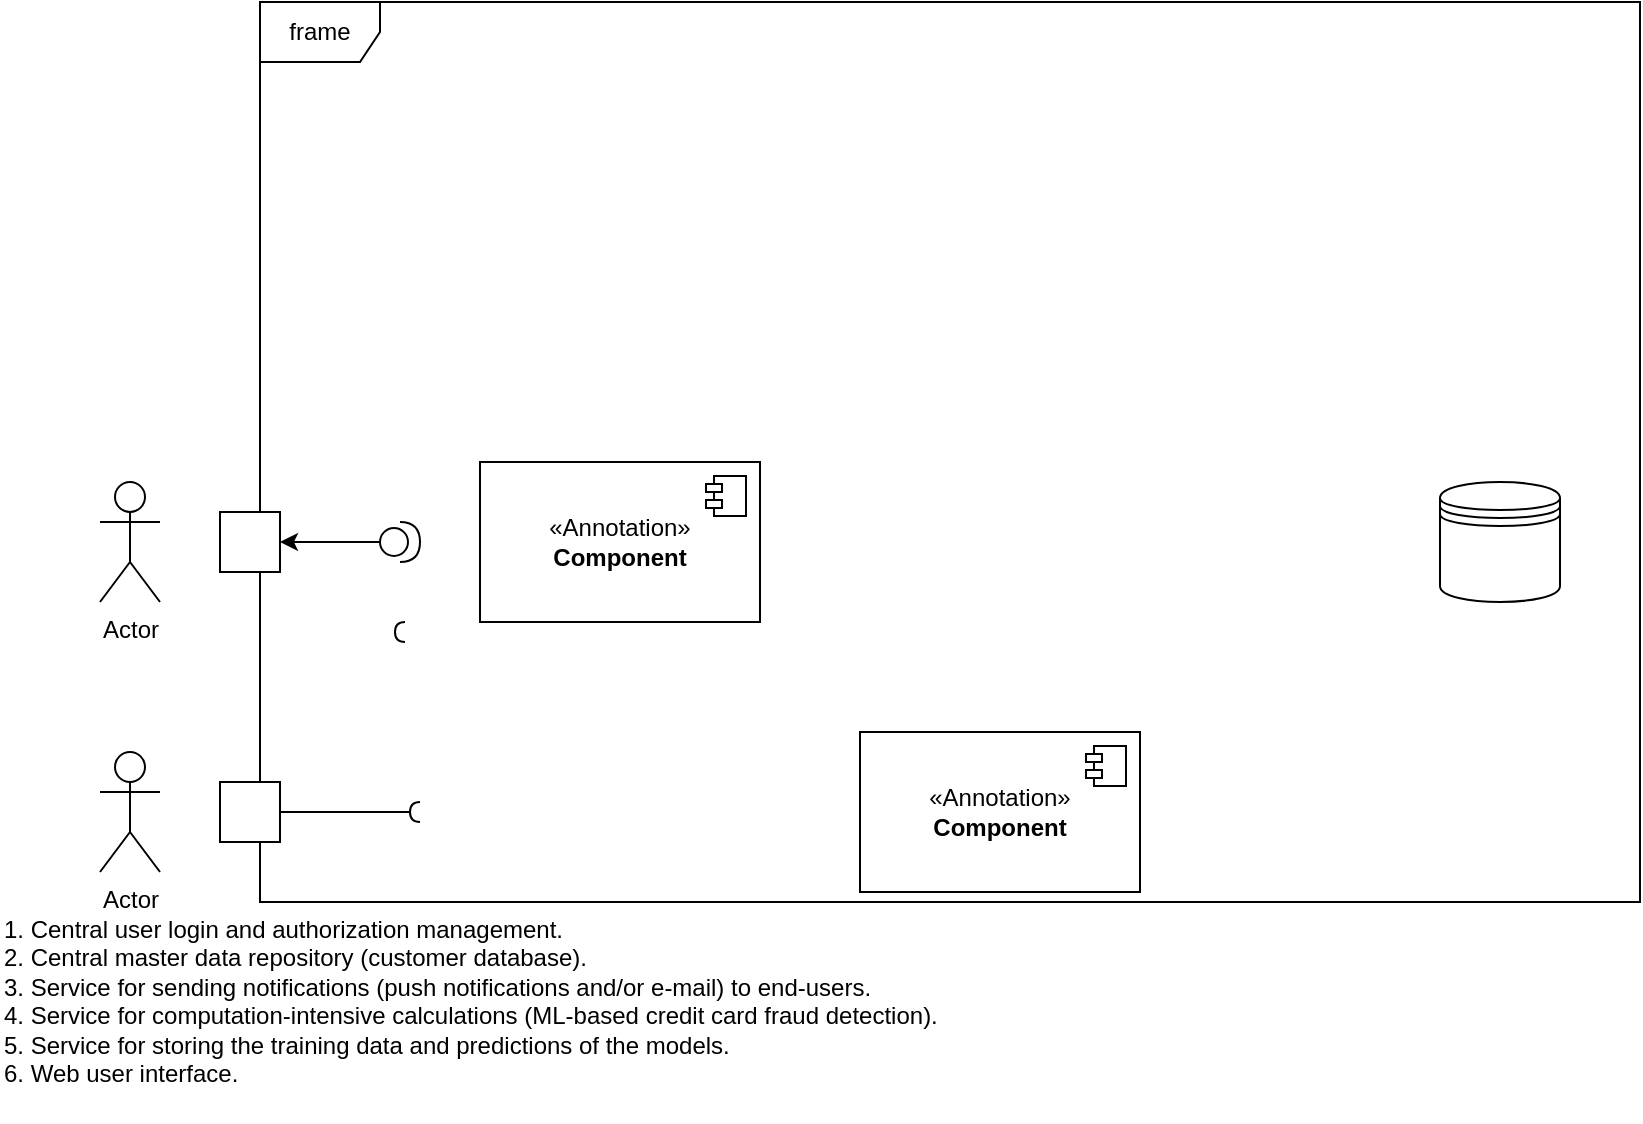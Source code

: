 <mxfile version="26.1.0">
  <diagram name="Page-1" id="Y1ZIsI3cRYYdyz1xf9G5">
    <mxGraphModel dx="1121" dy="754" grid="1" gridSize="10" guides="1" tooltips="1" connect="1" arrows="1" fold="1" page="1" pageScale="1" pageWidth="827" pageHeight="1169" math="0" shadow="0">
      <root>
        <mxCell id="0" />
        <mxCell id="1" parent="0" />
        <mxCell id="VDTbSuDfrLie9FOIhOC3-1" value="Actor" style="shape=umlActor;verticalLabelPosition=bottom;verticalAlign=top;html=1;outlineConnect=0;" vertex="1" parent="1">
          <mxGeometry x="120" y="260" width="30" height="60" as="geometry" />
        </mxCell>
        <mxCell id="VDTbSuDfrLie9FOIhOC3-10" value="1. Central user login and authorization management.&#xa;2. Central master data repository (customer database).&#xa;3. Service for sending notifications (push notifications and/or e-mail) to end-users.&#xa;4. Service for computation-intensive calculations (ML-based credit card fraud detection).&#xa;5. Service for storing the training data and predictions of the models.&#xa;6. Web user interface." style="text;whiteSpace=wrap;html=1;" vertex="1" parent="1">
          <mxGeometry x="70" y="470" width="500" height="110" as="geometry" />
        </mxCell>
        <mxCell id="VDTbSuDfrLie9FOIhOC3-26" value="" style="edgeStyle=orthogonalEdgeStyle;rounded=0;orthogonalLoop=1;jettySize=auto;html=1;" edge="1" parent="1" source="VDTbSuDfrLie9FOIhOC3-12" target="VDTbSuDfrLie9FOIhOC3-23">
          <mxGeometry relative="1" as="geometry">
            <Array as="points">
              <mxPoint x="230" y="290" />
              <mxPoint x="230" y="290" />
            </Array>
          </mxGeometry>
        </mxCell>
        <mxCell id="VDTbSuDfrLie9FOIhOC3-12" value="" style="shape=providedRequiredInterface;html=1;verticalLabelPosition=bottom;sketch=0;" vertex="1" parent="1">
          <mxGeometry x="260" y="280" width="20" height="20" as="geometry" />
        </mxCell>
        <mxCell id="VDTbSuDfrLie9FOIhOC3-19" value="frame" style="shape=umlFrame;whiteSpace=wrap;html=1;pointerEvents=0;" vertex="1" parent="1">
          <mxGeometry x="200" y="20" width="690" height="450" as="geometry" />
        </mxCell>
        <mxCell id="VDTbSuDfrLie9FOIhOC3-20" value="" style="html=1;rounded=0;" vertex="1" parent="1">
          <mxGeometry x="180" y="410" width="30" height="30" as="geometry" />
        </mxCell>
        <mxCell id="VDTbSuDfrLie9FOIhOC3-21" value="" style="endArrow=none;html=1;rounded=0;align=center;verticalAlign=top;endFill=0;labelBackgroundColor=none;endSize=2;" edge="1" source="VDTbSuDfrLie9FOIhOC3-20" target="VDTbSuDfrLie9FOIhOC3-22" parent="1">
          <mxGeometry relative="1" as="geometry">
            <Array as="points" />
          </mxGeometry>
        </mxCell>
        <mxCell id="VDTbSuDfrLie9FOIhOC3-22" value="" style="shape=requiredInterface;html=1;fontSize=11;align=center;fillColor=none;points=[];aspect=fixed;resizable=0;verticalAlign=bottom;labelPosition=center;verticalLabelPosition=top;flipH=1;" vertex="1" parent="1">
          <mxGeometry x="275" y="420" width="5" height="10" as="geometry" />
        </mxCell>
        <mxCell id="VDTbSuDfrLie9FOIhOC3-23" value="" style="html=1;rounded=0;" vertex="1" parent="1">
          <mxGeometry x="180" y="275" width="30" height="30" as="geometry" />
        </mxCell>
        <mxCell id="VDTbSuDfrLie9FOIhOC3-25" value="" style="shape=requiredInterface;html=1;fontSize=11;align=center;fillColor=none;points=[];aspect=fixed;resizable=0;verticalAlign=bottom;labelPosition=center;verticalLabelPosition=top;flipH=1;" vertex="1" parent="1">
          <mxGeometry x="267.5" y="330" width="5" height="10" as="geometry" />
        </mxCell>
        <mxCell id="VDTbSuDfrLie9FOIhOC3-28" value="Actor" style="shape=umlActor;verticalLabelPosition=bottom;verticalAlign=top;html=1;outlineConnect=0;" vertex="1" parent="1">
          <mxGeometry x="120" y="395" width="30" height="60" as="geometry" />
        </mxCell>
        <mxCell id="VDTbSuDfrLie9FOIhOC3-30" value="&amp;laquo;Annotation&amp;raquo;&lt;br/&gt;&lt;b&gt;Component&lt;/b&gt;" style="html=1;dropTarget=0;whiteSpace=wrap;" vertex="1" parent="1">
          <mxGeometry x="500" y="385" width="140" height="80" as="geometry" />
        </mxCell>
        <mxCell id="VDTbSuDfrLie9FOIhOC3-31" value="" style="shape=module;jettyWidth=8;jettyHeight=4;" vertex="1" parent="VDTbSuDfrLie9FOIhOC3-30">
          <mxGeometry x="1" width="20" height="20" relative="1" as="geometry">
            <mxPoint x="-27" y="7" as="offset" />
          </mxGeometry>
        </mxCell>
        <mxCell id="VDTbSuDfrLie9FOIhOC3-37" value="&amp;laquo;Annotation&amp;raquo;&lt;br/&gt;&lt;b&gt;Component&lt;/b&gt;" style="html=1;dropTarget=0;whiteSpace=wrap;" vertex="1" parent="1">
          <mxGeometry x="310" y="250" width="140" height="80" as="geometry" />
        </mxCell>
        <mxCell id="VDTbSuDfrLie9FOIhOC3-38" value="" style="shape=module;jettyWidth=8;jettyHeight=4;" vertex="1" parent="VDTbSuDfrLie9FOIhOC3-37">
          <mxGeometry x="1" width="20" height="20" relative="1" as="geometry">
            <mxPoint x="-27" y="7" as="offset" />
          </mxGeometry>
        </mxCell>
        <mxCell id="VDTbSuDfrLie9FOIhOC3-39" value="" style="shape=datastore;whiteSpace=wrap;html=1;" vertex="1" parent="1">
          <mxGeometry x="790" y="260" width="60" height="60" as="geometry" />
        </mxCell>
      </root>
    </mxGraphModel>
  </diagram>
</mxfile>

